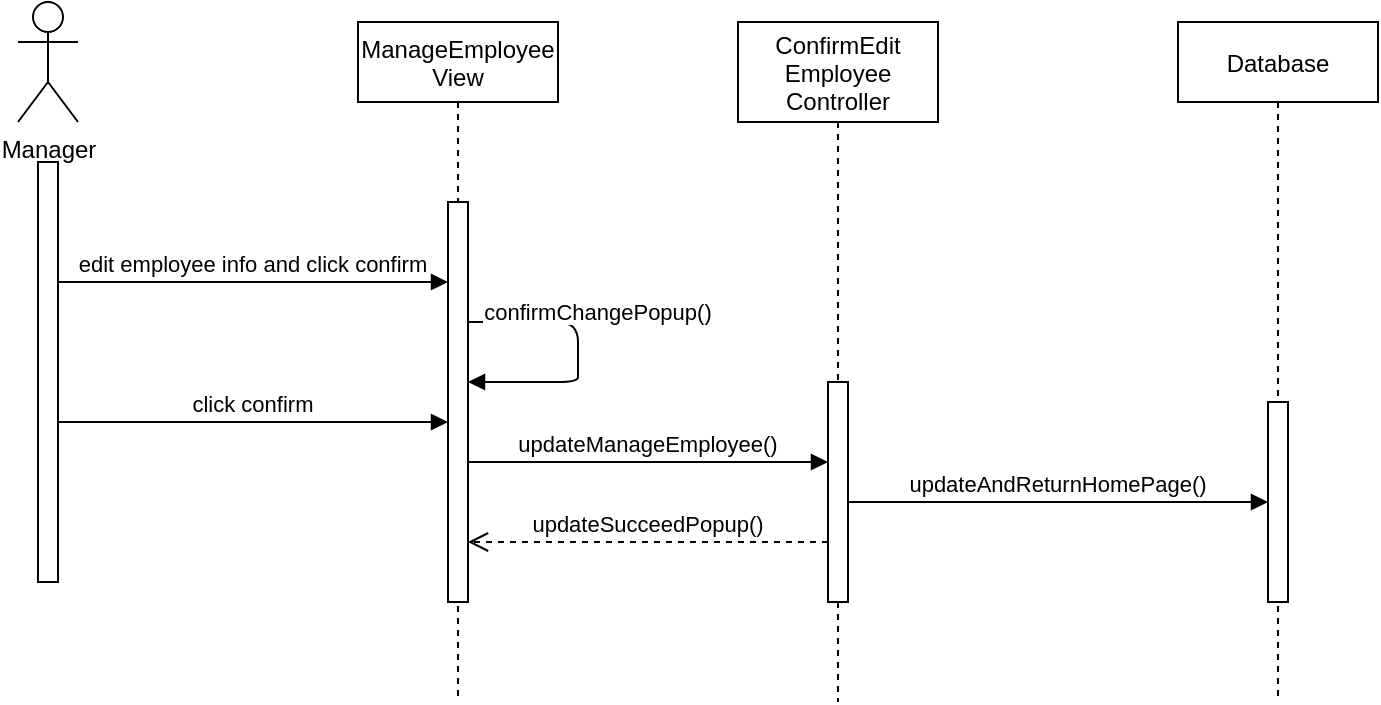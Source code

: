 <mxfile version="14.1.8" type="github">
  <diagram id="S3r6vivTVz97zhiGVYLz" name="Page-1">
    <mxGraphModel dx="496" dy="258" grid="1" gridSize="10" guides="1" tooltips="1" connect="1" arrows="1" fold="1" page="1" pageScale="1" pageWidth="827" pageHeight="1169" math="0" shadow="0">
      <root>
        <mxCell id="0" />
        <mxCell id="1" parent="0" />
        <mxCell id="VKYFK5zH8EZ2SyJJWb5b-1" value="ManageEmployee&#xa;View" style="shape=umlLifeline;perimeter=lifelinePerimeter;container=1;collapsible=0;recursiveResize=0;rounded=0;shadow=0;strokeWidth=1;" vertex="1" parent="1">
          <mxGeometry x="220" y="80" width="100" height="340" as="geometry" />
        </mxCell>
        <mxCell id="VKYFK5zH8EZ2SyJJWb5b-11" value="" style="points=[];perimeter=orthogonalPerimeter;rounded=0;shadow=0;strokeWidth=1;" vertex="1" parent="VKYFK5zH8EZ2SyJJWb5b-1">
          <mxGeometry x="45" y="90" width="10" height="200" as="geometry" />
        </mxCell>
        <mxCell id="VKYFK5zH8EZ2SyJJWb5b-13" value="confirmChangePopup()" style="verticalAlign=bottom;endArrow=block;shadow=0;strokeWidth=1;" edge="1" parent="VKYFK5zH8EZ2SyJJWb5b-1" source="VKYFK5zH8EZ2SyJJWb5b-11" target="VKYFK5zH8EZ2SyJJWb5b-11">
          <mxGeometry x="-0.154" y="10" relative="1" as="geometry">
            <mxPoint x="80" y="269.5" as="sourcePoint" />
            <mxPoint x="255" y="269.5" as="targetPoint" />
            <Array as="points">
              <mxPoint x="110" y="150" />
              <mxPoint x="110" y="170" />
              <mxPoint x="110" y="180" />
              <mxPoint x="80" y="180" />
            </Array>
            <mxPoint as="offset" />
          </mxGeometry>
        </mxCell>
        <mxCell id="VKYFK5zH8EZ2SyJJWb5b-4" value="ConfirmEdit&#xa;Employee&#xa;Controller" style="shape=umlLifeline;perimeter=lifelinePerimeter;container=1;collapsible=0;recursiveResize=0;rounded=0;shadow=0;strokeWidth=1;size=50;" vertex="1" parent="1">
          <mxGeometry x="410" y="80" width="100" height="340" as="geometry" />
        </mxCell>
        <mxCell id="VKYFK5zH8EZ2SyJJWb5b-5" value="" style="points=[];perimeter=orthogonalPerimeter;rounded=0;shadow=0;strokeWidth=1;" vertex="1" parent="VKYFK5zH8EZ2SyJJWb5b-4">
          <mxGeometry x="45" y="180" width="10" height="110" as="geometry" />
        </mxCell>
        <mxCell id="VKYFK5zH8EZ2SyJJWb5b-7" value="Manager" style="shape=umlActor;verticalLabelPosition=bottom;verticalAlign=top;html=1;outlineConnect=0;" vertex="1" parent="1">
          <mxGeometry x="50" y="70" width="30" height="60" as="geometry" />
        </mxCell>
        <mxCell id="VKYFK5zH8EZ2SyJJWb5b-8" value="Database" style="shape=umlLifeline;perimeter=lifelinePerimeter;container=1;collapsible=0;recursiveResize=0;rounded=0;shadow=0;strokeWidth=1;" vertex="1" parent="1">
          <mxGeometry x="630" y="80" width="100" height="340" as="geometry" />
        </mxCell>
        <mxCell id="VKYFK5zH8EZ2SyJJWb5b-9" value="" style="points=[];perimeter=orthogonalPerimeter;rounded=0;shadow=0;strokeWidth=1;" vertex="1" parent="VKYFK5zH8EZ2SyJJWb5b-8">
          <mxGeometry x="45" y="190" width="10" height="100" as="geometry" />
        </mxCell>
        <mxCell id="VKYFK5zH8EZ2SyJJWb5b-10" value="" style="points=[];perimeter=orthogonalPerimeter;rounded=0;shadow=0;strokeWidth=1;" vertex="1" parent="1">
          <mxGeometry x="60" y="150" width="10" height="210" as="geometry" />
        </mxCell>
        <mxCell id="VKYFK5zH8EZ2SyJJWb5b-12" value="edit employee info and click confirm" style="verticalAlign=bottom;endArrow=block;shadow=0;strokeWidth=1;" edge="1" parent="1" target="VKYFK5zH8EZ2SyJJWb5b-11">
          <mxGeometry relative="1" as="geometry">
            <mxPoint x="70" y="210" as="sourcePoint" />
            <mxPoint x="245" y="210" as="targetPoint" />
            <Array as="points">
              <mxPoint x="120" y="210" />
            </Array>
          </mxGeometry>
        </mxCell>
        <mxCell id="VKYFK5zH8EZ2SyJJWb5b-14" value="updateAndReturnHomePage()" style="verticalAlign=bottom;endArrow=block;shadow=0;strokeWidth=1;" edge="1" parent="1" source="VKYFK5zH8EZ2SyJJWb5b-5" target="VKYFK5zH8EZ2SyJJWb5b-9">
          <mxGeometry relative="1" as="geometry">
            <mxPoint x="480" y="390" as="sourcePoint" />
            <mxPoint x="680" y="390" as="targetPoint" />
            <Array as="points">
              <mxPoint x="540" y="320" />
            </Array>
          </mxGeometry>
        </mxCell>
        <mxCell id="VKYFK5zH8EZ2SyJJWb5b-15" value="click confirm" style="verticalAlign=bottom;endArrow=block;shadow=0;strokeWidth=1;" edge="1" parent="1">
          <mxGeometry relative="1" as="geometry">
            <mxPoint x="70" y="280" as="sourcePoint" />
            <mxPoint x="265" y="280" as="targetPoint" />
            <Array as="points">
              <mxPoint x="120" y="280" />
            </Array>
          </mxGeometry>
        </mxCell>
        <mxCell id="VKYFK5zH8EZ2SyJJWb5b-16" value="updateManageEmployee()" style="verticalAlign=bottom;endArrow=block;shadow=0;strokeWidth=1;" edge="1" parent="1" source="VKYFK5zH8EZ2SyJJWb5b-11" target="VKYFK5zH8EZ2SyJJWb5b-5">
          <mxGeometry relative="1" as="geometry">
            <mxPoint x="280" y="310" as="sourcePoint" />
            <mxPoint x="530" y="300" as="targetPoint" />
            <Array as="points">
              <mxPoint x="395" y="300" />
            </Array>
          </mxGeometry>
        </mxCell>
        <mxCell id="VKYFK5zH8EZ2SyJJWb5b-18" value="updateSucceedPopup()" style="verticalAlign=bottom;endArrow=open;dashed=1;endSize=8;shadow=0;strokeWidth=1;" edge="1" parent="1" source="VKYFK5zH8EZ2SyJJWb5b-5" target="VKYFK5zH8EZ2SyJJWb5b-11">
          <mxGeometry relative="1" as="geometry">
            <mxPoint x="250" y="270" as="targetPoint" />
            <mxPoint x="340" y="290" as="sourcePoint" />
            <Array as="points">
              <mxPoint x="390" y="340" />
            </Array>
          </mxGeometry>
        </mxCell>
      </root>
    </mxGraphModel>
  </diagram>
</mxfile>

